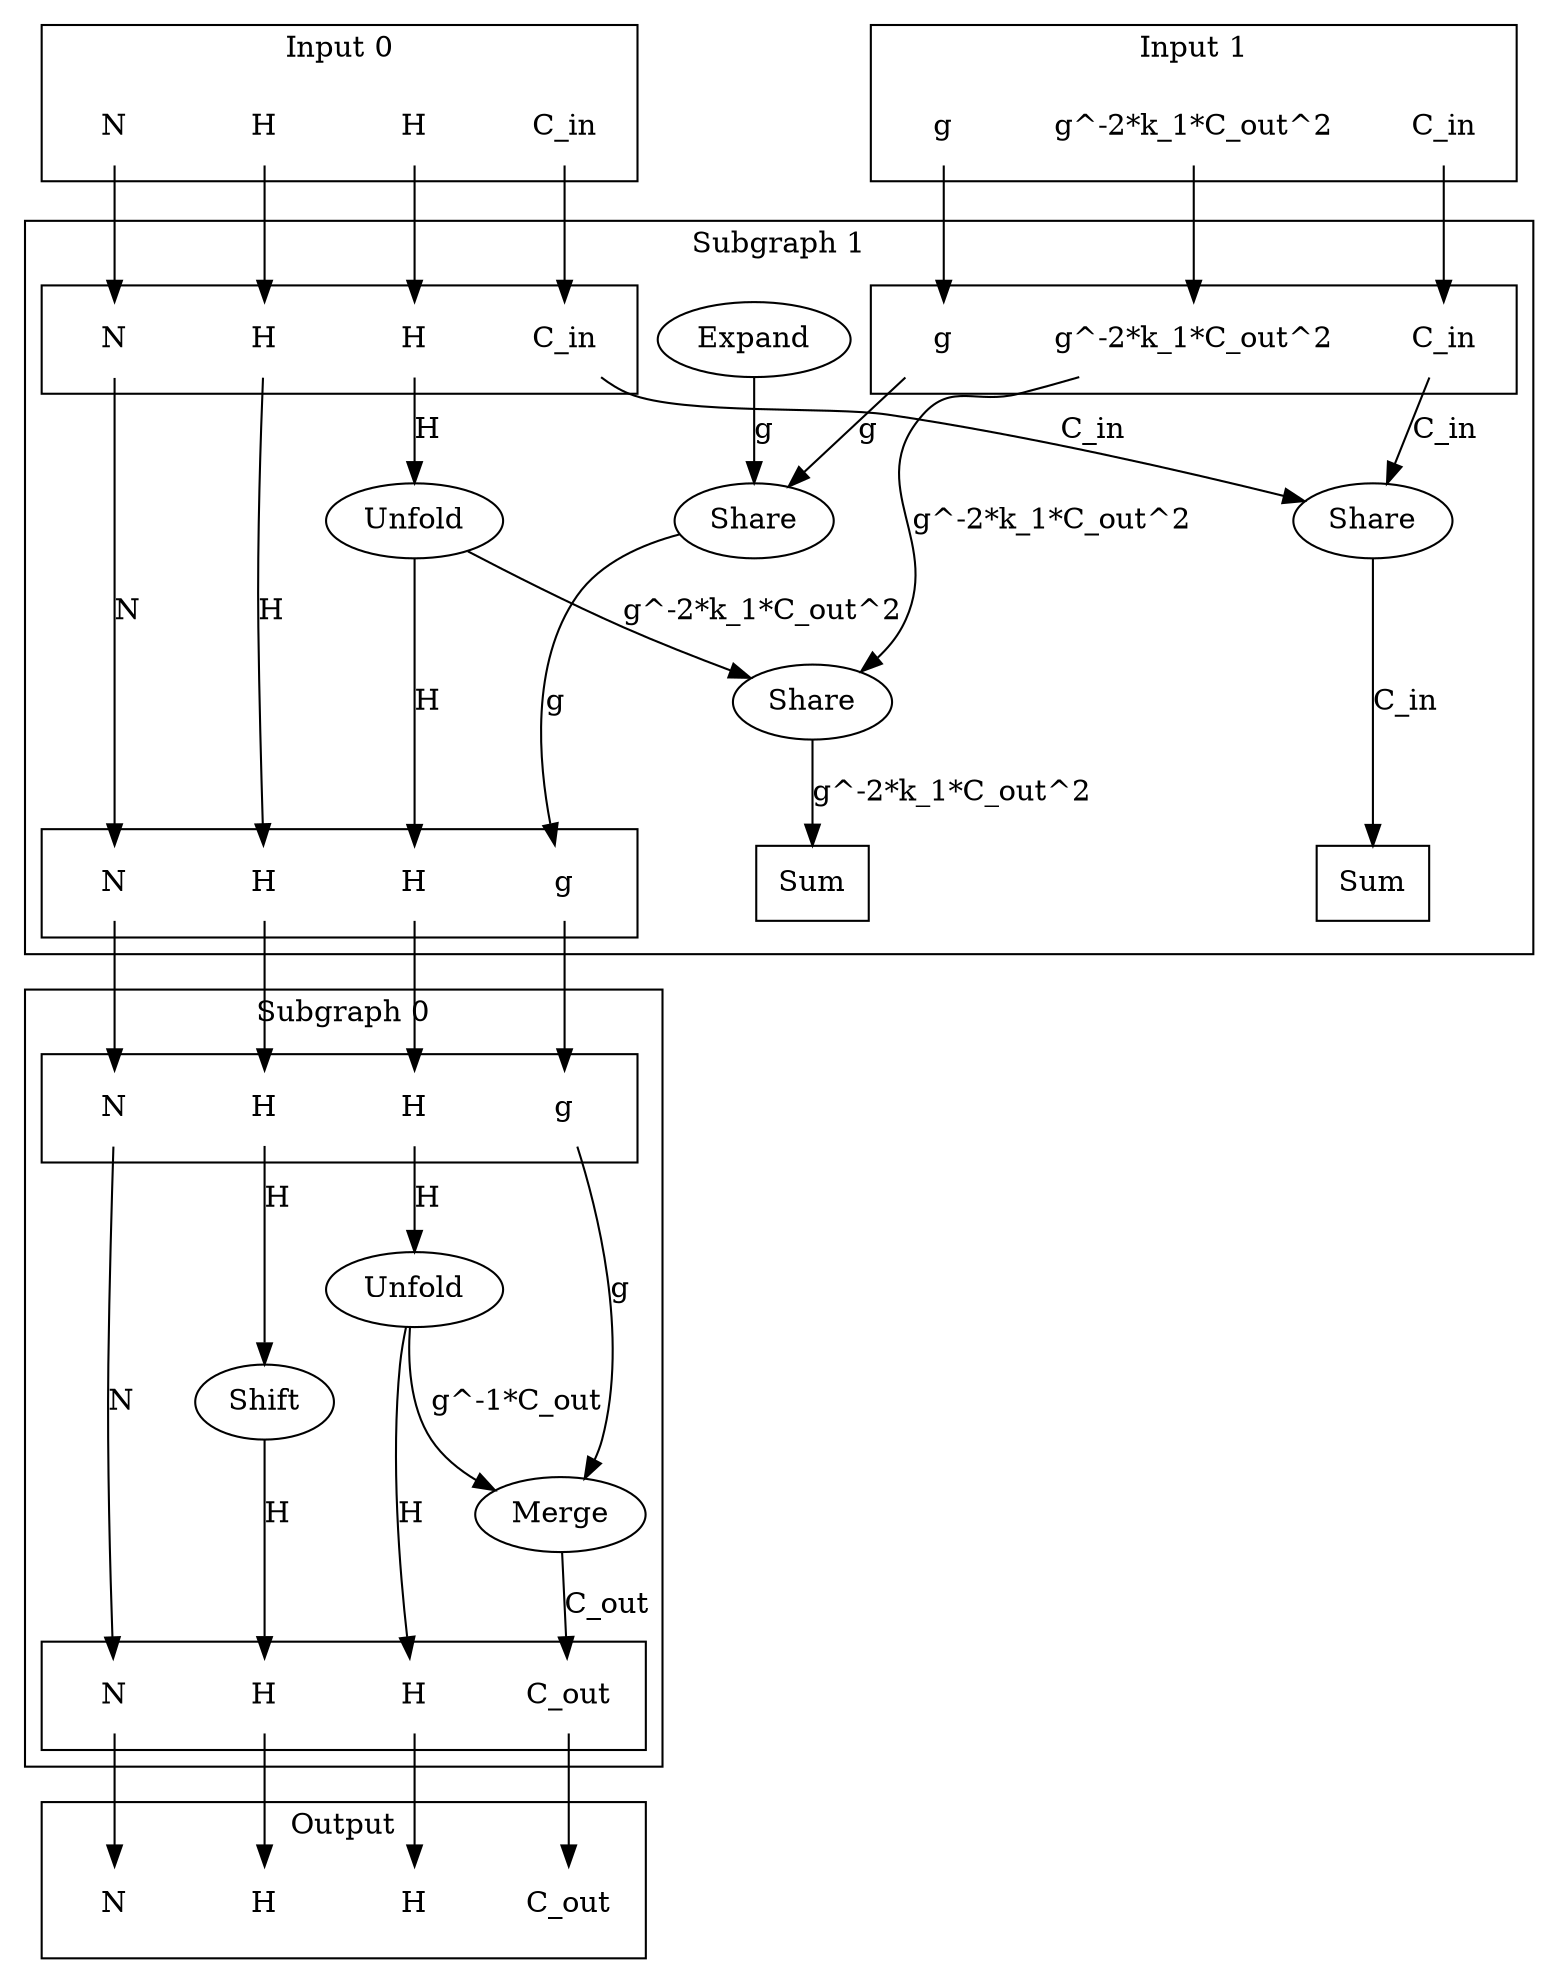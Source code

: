 digraph kernel_generated {
newrank = true;

// Stage tensor.
subgraph cluster_subgraph_0 {
    label = "Subgraph 0";
    // Reductions.
    // Output.
    subgraph cluster_subgraph_0_out {
        label = "";
        interface_0_out_0x55e3a880e020 [label="N", shape=none];
        interface_0_out_0x55e3a880e048 [label="C_out", shape=none];
        interface_0_out_0x55e3a880e070 [label="H", shape=none];
        interface_0_out_0x55e3a880e098 [label="H", shape=none];
    }
    {
        rank = same;
        interface_0_out_0x55e3a880e020;
        interface_0_out_0x55e3a880e048;
        interface_0_out_0x55e3a880e070;
        interface_0_out_0x55e3a880e098;
    }
    // Input 0.
    subgraph cluster_subgraph_0_in_0 {
        label = "";
        interface_0_in_0x55e3a880e020 [label="N", shape=none];
        interface_0_in_0x55e3a8935870 [label="g", shape=none];
        interface_0_in_0x55e39eb542e0 [label="H", shape=none];
        interface_0_in_0x55e3a8936768 [label="H", shape=none];
    }
    {
        rank = same;
        interface_0_in_0x55e3a880e020;
        interface_0_in_0x55e3a8935870;
        interface_0_in_0x55e39eb542e0;
        interface_0_in_0x55e3a8936768;
    }
    // Op's.
    op_0x55e39eb542c0 [label="Shift"];
    op_0x55e3a8935830 [label="Merge"];
    op_0x55e3a8936740 [label="Unfold"];
    // Dimension's.
    interface_0_in_0x55e39eb542e0 -> op_0x55e39eb542c0 [label="H"];
    interface_0_in_0x55e3a880e020 -> interface_0_out_0x55e3a880e020 [label="N"];
    op_0x55e3a8935830 -> interface_0_out_0x55e3a880e048 [label="C_out"];
    op_0x55e39eb542c0 -> interface_0_out_0x55e3a880e070 [label="H"];
    op_0x55e3a8936740 -> interface_0_out_0x55e3a880e098 [label="H"];
    interface_0_in_0x55e3a8935870 -> op_0x55e3a8935830 [label="g"];
    op_0x55e3a8936740 -> op_0x55e3a8935830 [label="g^-1*C_out"];
    interface_0_in_0x55e3a8936768 -> op_0x55e3a8936740 [label="H"];
}

// Stage tensor.
subgraph cluster_subgraph_1 {
    label = "Subgraph 1";
    // Reductions.
    reduce_0x7fb2b80077d8 [label="Sum", shape=box];
    reduce_0x7fb2b800e0d8 [label="Sum", shape=box];
    // Output.
    subgraph cluster_subgraph_1_out {
        label = "";
        interface_1_out_0x55e3a880e020 [label="N", shape=none];
        interface_1_out_0x55e3a8935870 [label="g", shape=none];
        interface_1_out_0x55e39eb542e0 [label="H", shape=none];
        interface_1_out_0x55e3a8936768 [label="H", shape=none];
    }
    {
        rank = same;
        reduce_0x7fb2b80077d8;
        reduce_0x7fb2b800e0d8;
        interface_1_out_0x55e3a880e020;
        interface_1_out_0x55e3a8935870;
        interface_1_out_0x55e39eb542e0;
        interface_1_out_0x55e3a8936768;
    }
    // Input 0.
    subgraph cluster_subgraph_1_in_0 {
        label = "";
        interface_1_in_0x55e3a880e020 [label="N", shape=none];
        interface_1_in_0x55e3a89345b0 [label="C_in", shape=none];
        interface_1_in_0x55e39eb542e0 [label="H", shape=none];
        interface_1_in_0x55e3a89367a8 [label="H", shape=none];
    }
    // Input 1.
    subgraph cluster_subgraph_1_in_1 {
        label = "";
        interface_1_in_0x55e3a8934618 [label="g", shape=none];
        interface_1_in_0x55e3a89345c8 [label="C_in", shape=none];
        interface_1_in_0x55e3a8934668 [label="g^-2*k_1*C_out^2", shape=none];
    }
    {
        rank = same;
        interface_1_in_0x55e3a880e020;
        interface_1_in_0x55e3a89345b0;
        interface_1_in_0x55e39eb542e0;
        interface_1_in_0x55e3a89367a8;
        interface_1_in_0x55e3a8934618;
        interface_1_in_0x55e3a89345c8;
        interface_1_in_0x55e3a8934668;
    }
    // Op's.
    op_0x55e3a8934590 [label="Share"];
    op_0x55e3a89345e0 [label="Share"];
    op_0x55e3a8934630 [label="Share"];
    op_0x55e3a8934938 [label="Expand"];
    op_0x55e3a8936780 [label="Unfold"];
    // Dimension's.
    interface_1_in_0x55e39eb542e0 -> interface_1_out_0x55e39eb542e0 [label="H"];
    interface_1_in_0x55e3a880e020 -> interface_1_out_0x55e3a880e020 [label="N"];
    interface_1_in_0x55e3a89345b0 -> op_0x55e3a8934590 [label="C_in"];
    interface_1_in_0x55e3a89345c8 -> op_0x55e3a8934590 [label="C_in"];
    op_0x55e3a8934938 -> op_0x55e3a89345e0 [label="g"];
    interface_1_in_0x55e3a8934618 -> op_0x55e3a89345e0 [label="g"];
    op_0x55e3a8936780 -> op_0x55e3a8934630 [label="g^-2*k_1*C_out^2"];
    interface_1_in_0x55e3a8934668 -> op_0x55e3a8934630 [label="g^-2*k_1*C_out^2"];
    op_0x55e3a89345e0 -> interface_1_out_0x55e3a8935870 [label="g"];
    op_0x55e3a8936780 -> interface_1_out_0x55e3a8936768 [label="H"];
    interface_1_in_0x55e3a89367a8 -> op_0x55e3a8936780 [label="H"];
    op_0x55e3a8934590 -> reduce_0x7fb2b80077d8 [label="C_in"];
    op_0x55e3a8934630 -> reduce_0x7fb2b800e0d8 [label="g^-2*k_1*C_out^2"];
}

// Input tensor.
subgraph cluster_subgraph_2 {
    label = "Input 0";
    interface_2_out_0x55e3a880e020 [label="N", shape=none];
    interface_2_out_0x55e3a89345b0 [label="C_in", shape=none];
    interface_2_out_0x55e39eb542e0 [label="H", shape=none];
    interface_2_out_0x55e3a89367a8 [label="H", shape=none];
}

interface_2_out_0x55e3a880e020 -> interface_1_in_0x55e3a880e020;
interface_2_out_0x55e3a89345b0 -> interface_1_in_0x55e3a89345b0;
interface_2_out_0x55e39eb542e0 -> interface_1_in_0x55e39eb542e0;
interface_2_out_0x55e3a89367a8 -> interface_1_in_0x55e3a89367a8;

// Input tensor.
subgraph cluster_subgraph_3 {
    label = "Input 1";
    interface_3_out_0x55e3a8934618 [label="g", shape=none];
    interface_3_out_0x55e3a89345c8 [label="C_in", shape=none];
    interface_3_out_0x55e3a8934668 [label="g^-2*k_1*C_out^2", shape=none];
}

interface_3_out_0x55e3a8934618 -> interface_1_in_0x55e3a8934618;
interface_3_out_0x55e3a89345c8 -> interface_1_in_0x55e3a89345c8;
interface_3_out_0x55e3a8934668 -> interface_1_in_0x55e3a8934668;

interface_1_out_0x55e3a880e020 -> interface_0_in_0x55e3a880e020;
interface_1_out_0x55e3a8935870 -> interface_0_in_0x55e3a8935870;
interface_1_out_0x55e39eb542e0 -> interface_0_in_0x55e39eb542e0;
interface_1_out_0x55e3a8936768 -> interface_0_in_0x55e3a8936768;

{
    rank = same;
    interface_2_out_0x55e3a880e020;
    interface_2_out_0x55e3a89345b0;
    interface_2_out_0x55e39eb542e0;
    interface_2_out_0x55e3a89367a8;
    interface_3_out_0x55e3a8934618;
    interface_3_out_0x55e3a89345c8;
    interface_3_out_0x55e3a8934668;
}
subgraph cluster_subgraph_output {
    label = "Output";
    interface_4_in_0x55e3a880e020 [label="N", shape=none];
    interface_4_in_0x55e3a880e048 [label="C_out", shape=none];
    interface_4_in_0x55e3a880e070 [label="H", shape=none];
    interface_4_in_0x55e3a880e098 [label="H", shape=none];
}
interface_0_out_0x55e3a880e020 -> interface_4_in_0x55e3a880e020;
interface_0_out_0x55e3a880e048 -> interface_4_in_0x55e3a880e048;
interface_0_out_0x55e3a880e070 -> interface_4_in_0x55e3a880e070;
interface_0_out_0x55e3a880e098 -> interface_4_in_0x55e3a880e098;

}
